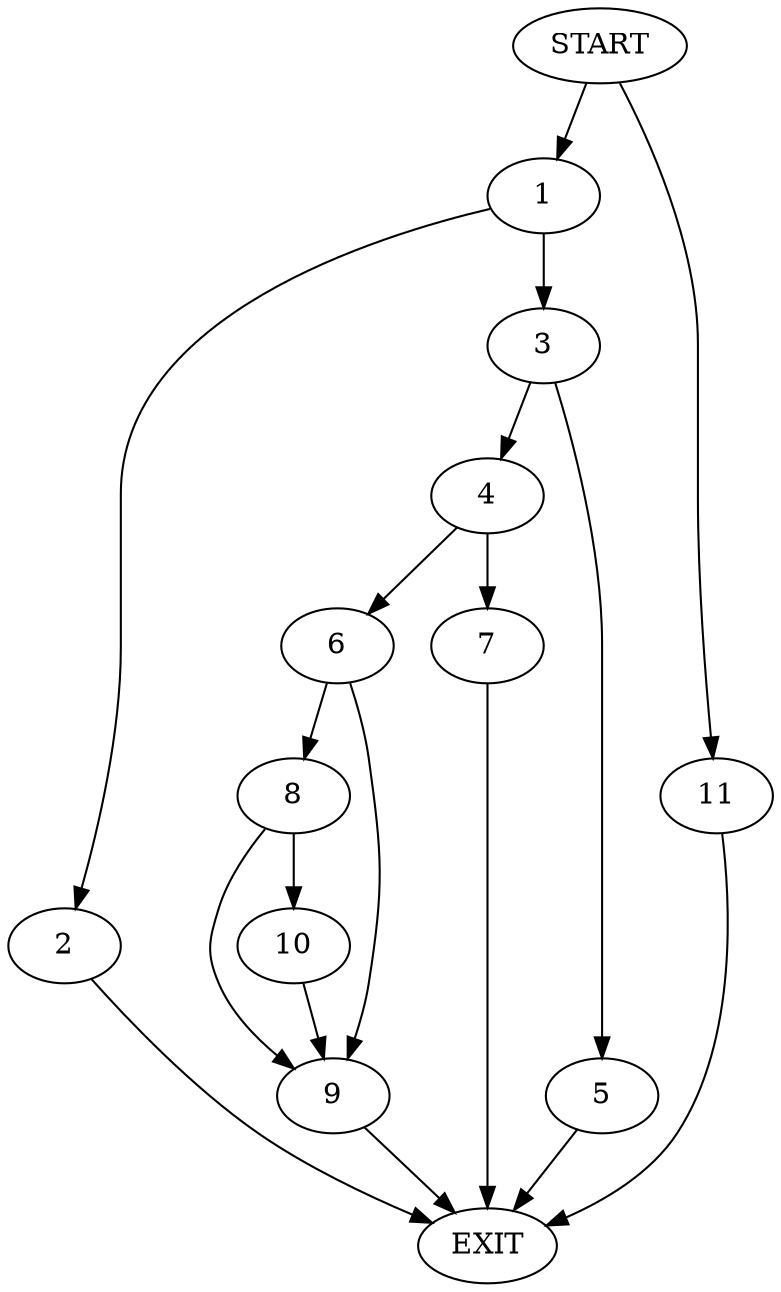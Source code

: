 digraph {
0 [label="START"]
12 [label="EXIT"]
0 -> 1
1 -> 2
1 -> 3
3 -> 4
3 -> 5
2 -> 12
5 -> 12
4 -> 6
4 -> 7
7 -> 12
6 -> 8
6 -> 9
8 -> 10
8 -> 9
9 -> 12
10 -> 9
0 -> 11
11 -> 12
}

